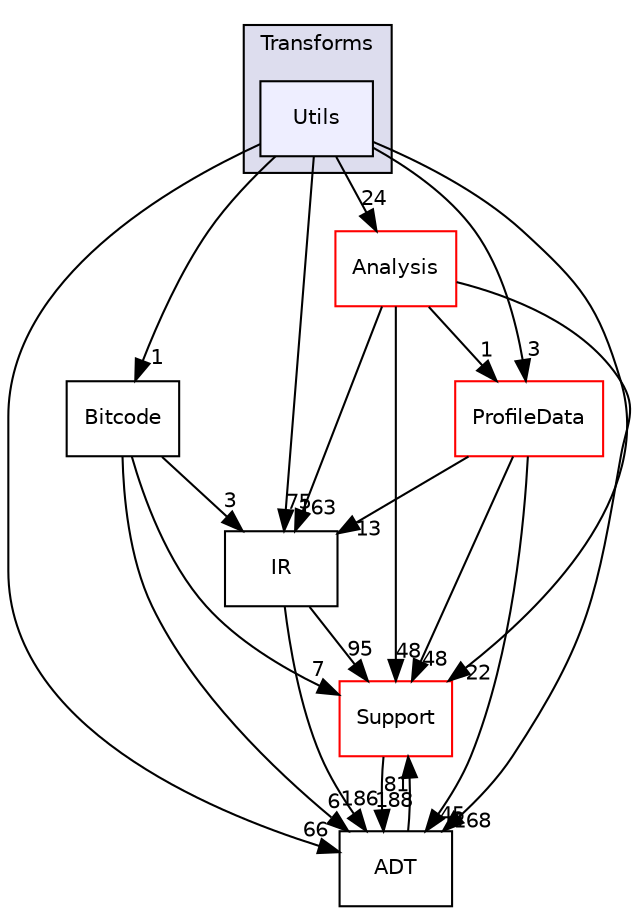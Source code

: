 digraph "include/llvm/Transforms/Utils" {
  bgcolor=transparent;
  compound=true
  node [ fontsize="10", fontname="Helvetica"];
  edge [ labelfontsize="10", labelfontname="Helvetica"];
  subgraph clusterdir_5625ec55672b6ae9c183a884d9f7b761 {
    graph [ bgcolor="#ddddee", pencolor="black", label="Transforms" fontname="Helvetica", fontsize="10", URL="dir_5625ec55672b6ae9c183a884d9f7b761.html"]
  dir_b9426ba341d3aa182dc36932de89e798 [shape=box, label="Utils", style="filled", fillcolor="#eeeeff", pencolor="black", URL="dir_b9426ba341d3aa182dc36932de89e798.html"];
  }
  dir_c3e93f23a4a31c717998b98ce143b7c0 [shape=box label="IR" URL="dir_c3e93f23a4a31c717998b98ce143b7c0.html"];
  dir_ae1e398ac700924fa434b51c248a5531 [shape=box label="Support" color="red" URL="dir_ae1e398ac700924fa434b51c248a5531.html"];
  dir_32453792af2ba70c54e3ccae3a790d1b [shape=box label="ADT" URL="dir_32453792af2ba70c54e3ccae3a790d1b.html"];
  dir_4af373fa4aadd15fa512c52245df42e9 [shape=box label="Bitcode" URL="dir_4af373fa4aadd15fa512c52245df42e9.html"];
  dir_fb12555e9948232649f998a9a651ff9d [shape=box label="ProfileData" color="red" URL="dir_fb12555e9948232649f998a9a651ff9d.html"];
  dir_97cdd6ae7e6843add574fb55e792badd [shape=box label="Analysis" color="red" URL="dir_97cdd6ae7e6843add574fb55e792badd.html"];
  dir_c3e93f23a4a31c717998b98ce143b7c0->dir_ae1e398ac700924fa434b51c248a5531 [headlabel="95", labeldistance=1.5 headhref="dir_000010_000011.html"];
  dir_c3e93f23a4a31c717998b98ce143b7c0->dir_32453792af2ba70c54e3ccae3a790d1b [headlabel="186", labeldistance=1.5 headhref="dir_000010_000007.html"];
  dir_ae1e398ac700924fa434b51c248a5531->dir_32453792af2ba70c54e3ccae3a790d1b [headlabel="188", labeldistance=1.5 headhref="dir_000011_000007.html"];
  dir_32453792af2ba70c54e3ccae3a790d1b->dir_ae1e398ac700924fa434b51c248a5531 [headlabel="81", labeldistance=1.5 headhref="dir_000007_000011.html"];
  dir_4af373fa4aadd15fa512c52245df42e9->dir_c3e93f23a4a31c717998b98ce143b7c0 [headlabel="3", labeldistance=1.5 headhref="dir_000024_000010.html"];
  dir_4af373fa4aadd15fa512c52245df42e9->dir_ae1e398ac700924fa434b51c248a5531 [headlabel="7", labeldistance=1.5 headhref="dir_000024_000011.html"];
  dir_4af373fa4aadd15fa512c52245df42e9->dir_32453792af2ba70c54e3ccae3a790d1b [headlabel="6", labeldistance=1.5 headhref="dir_000024_000007.html"];
  dir_fb12555e9948232649f998a9a651ff9d->dir_c3e93f23a4a31c717998b98ce143b7c0 [headlabel="13", labeldistance=1.5 headhref="dir_000296_000010.html"];
  dir_fb12555e9948232649f998a9a651ff9d->dir_ae1e398ac700924fa434b51c248a5531 [headlabel="48", labeldistance=1.5 headhref="dir_000296_000011.html"];
  dir_fb12555e9948232649f998a9a651ff9d->dir_32453792af2ba70c54e3ccae3a790d1b [headlabel="45", labeldistance=1.5 headhref="dir_000296_000007.html"];
  dir_97cdd6ae7e6843add574fb55e792badd->dir_c3e93f23a4a31c717998b98ce143b7c0 [headlabel="163", labeldistance=1.5 headhref="dir_000012_000010.html"];
  dir_97cdd6ae7e6843add574fb55e792badd->dir_ae1e398ac700924fa434b51c248a5531 [headlabel="48", labeldistance=1.5 headhref="dir_000012_000011.html"];
  dir_97cdd6ae7e6843add574fb55e792badd->dir_32453792af2ba70c54e3ccae3a790d1b [headlabel="168", labeldistance=1.5 headhref="dir_000012_000007.html"];
  dir_97cdd6ae7e6843add574fb55e792badd->dir_fb12555e9948232649f998a9a651ff9d [headlabel="1", labeldistance=1.5 headhref="dir_000012_000296.html"];
  dir_b9426ba341d3aa182dc36932de89e798->dir_c3e93f23a4a31c717998b98ce143b7c0 [headlabel="75", labeldistance=1.5 headhref="dir_000014_000010.html"];
  dir_b9426ba341d3aa182dc36932de89e798->dir_ae1e398ac700924fa434b51c248a5531 [headlabel="22", labeldistance=1.5 headhref="dir_000014_000011.html"];
  dir_b9426ba341d3aa182dc36932de89e798->dir_32453792af2ba70c54e3ccae3a790d1b [headlabel="66", labeldistance=1.5 headhref="dir_000014_000007.html"];
  dir_b9426ba341d3aa182dc36932de89e798->dir_4af373fa4aadd15fa512c52245df42e9 [headlabel="1", labeldistance=1.5 headhref="dir_000014_000024.html"];
  dir_b9426ba341d3aa182dc36932de89e798->dir_fb12555e9948232649f998a9a651ff9d [headlabel="3", labeldistance=1.5 headhref="dir_000014_000296.html"];
  dir_b9426ba341d3aa182dc36932de89e798->dir_97cdd6ae7e6843add574fb55e792badd [headlabel="24", labeldistance=1.5 headhref="dir_000014_000012.html"];
}
